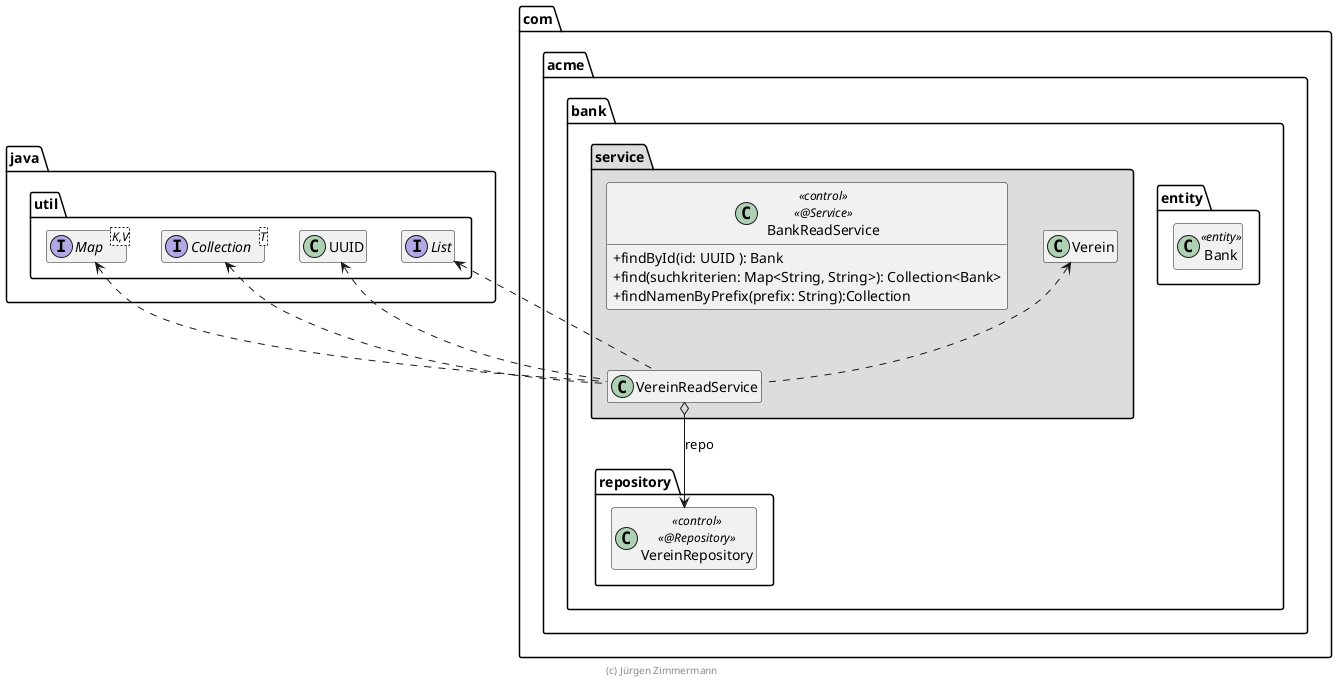 ' Copyright (C) 2019 - present Juergen Zimmermann, Hochschule Karlsruhe
'
' This program is free software: you can redistribute it and/or modify
' it under the terms of the GNU General Public License as published by
' the Free Software Foundation, either version 3 of the License, or
' (at your option) any later version.
'
' This program is distributed in the hope that it will be useful,
' but WITHOUT ANY WARRANTY; without even the implied warranty of
' MERCHANTABILITY or FITNESS FOR A PARTICULAR PURPOSE.  See the
' GNU General Public License for more details.
'
' You should have received a copy of the GNU General Public License
' along with this program.  If not, see <https://www.gnu.org/licenses/>.
@startuml VereinReadService

skinparam classAttributeIconSize 0

package java.util {
    interface Collection<T>
    interface Map<K,V>
    class UUID
    interface List
}

package com.acme.bank {
    package entity {
        class Bank << entity >>

    }


    package repository {
        class VereinRepository << control >> << @Repository >>
    }

       package service #DDDDDD {
           class BankReadService << control >> << @Service >> {
               + findById(id: UUID ): Bank
               + find(suchkriterien: Map<String, String>): Collection<Bank>
               + findNamenByPrefix(prefix: String):Collection
           }
        VereinReadService o--> VereinRepository : repo
        VereinReadService .up.> Verein
        VereinReadService .up.>List
        VereinReadService .up.> UUID
        VereinReadService .up> Map
        VereinReadService .up.>Collection

    }
}

hide empty members

footer (c) Jürgen Zimmermann

@enduml
